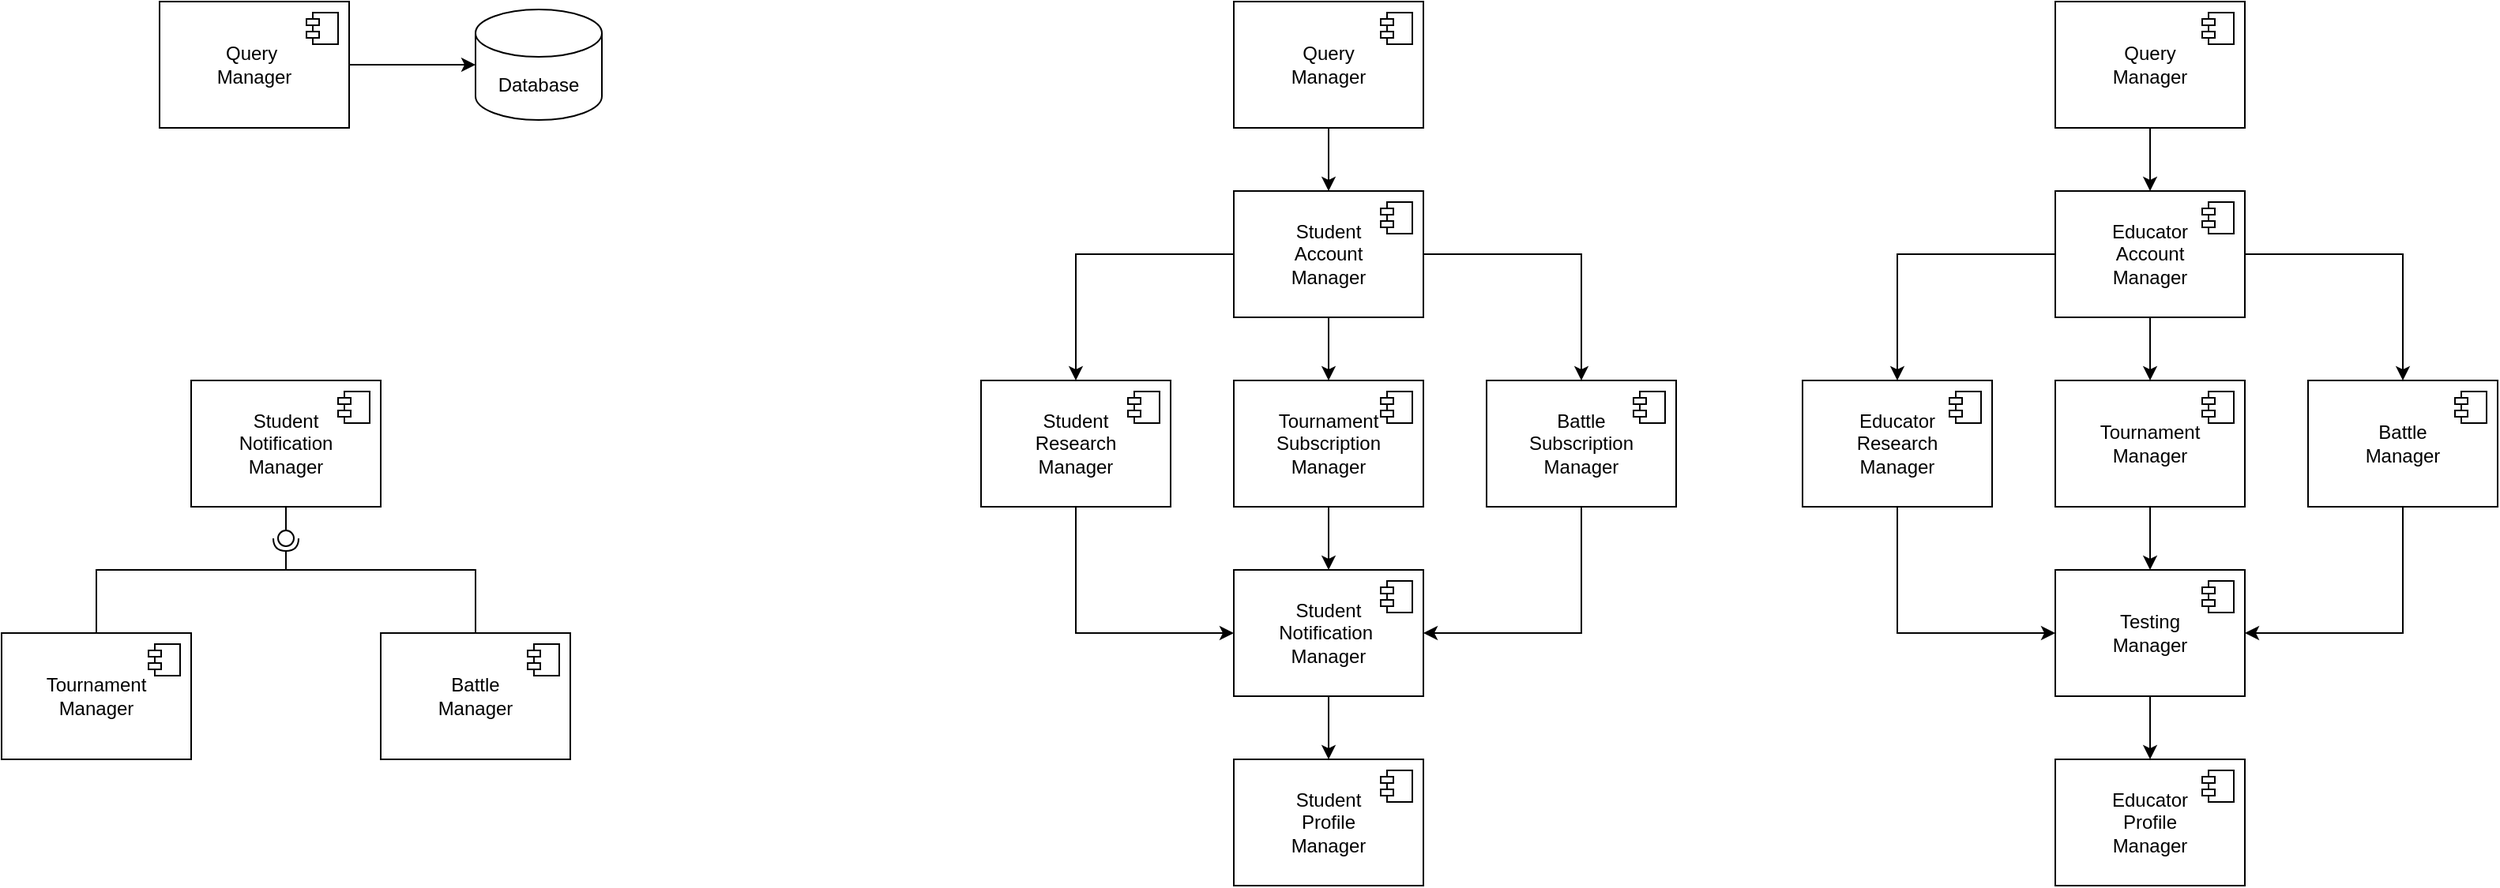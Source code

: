 <mxfile version="22.1.16" type="google">
  <diagram name="Pagina-1" id="n-vO3Ae3eCPfrCR23OxM">
    <mxGraphModel grid="1" page="1" gridSize="10" guides="1" tooltips="1" connect="1" arrows="1" fold="1" pageScale="1" pageWidth="827" pageHeight="1169" math="0" shadow="0">
      <root>
        <mxCell id="0" />
        <mxCell id="1" parent="0" />
        <mxCell id="5xdIUq3ieWsO7sfD45hv-2" value="Query&amp;nbsp;&lt;br&gt;Manager" style="html=1;dropTarget=0;whiteSpace=wrap;" vertex="1" parent="1">
          <mxGeometry x="320" y="320" width="120" height="80" as="geometry" />
        </mxCell>
        <mxCell id="5xdIUq3ieWsO7sfD45hv-3" value="" style="shape=module;jettyWidth=8;jettyHeight=4;" vertex="1" parent="5xdIUq3ieWsO7sfD45hv-2">
          <mxGeometry x="1" width="20" height="20" relative="1" as="geometry">
            <mxPoint x="-27" y="7" as="offset" />
          </mxGeometry>
        </mxCell>
        <mxCell id="5xdIUq3ieWsO7sfD45hv-4" value="Database" style="shape=cylinder3;whiteSpace=wrap;html=1;boundedLbl=1;backgroundOutline=1;size=15;" vertex="1" parent="1">
          <mxGeometry x="520" y="325" width="80" height="70" as="geometry" />
        </mxCell>
        <mxCell id="5xdIUq3ieWsO7sfD45hv-5" style="edgeStyle=orthogonalEdgeStyle;rounded=0;orthogonalLoop=1;jettySize=auto;html=1;entryX=0;entryY=0.5;entryDx=0;entryDy=0;entryPerimeter=0;" edge="1" parent="1" source="5xdIUq3ieWsO7sfD45hv-2" target="5xdIUq3ieWsO7sfD45hv-4">
          <mxGeometry relative="1" as="geometry" />
        </mxCell>
        <mxCell id="5xdIUq3ieWsO7sfD45hv-6" value="Student&lt;br&gt;Notification&lt;br&gt;Manager" style="html=1;dropTarget=0;whiteSpace=wrap;" vertex="1" parent="1">
          <mxGeometry x="340" y="560" width="120" height="80" as="geometry" />
        </mxCell>
        <mxCell id="5xdIUq3ieWsO7sfD45hv-7" value="" style="shape=module;jettyWidth=8;jettyHeight=4;" vertex="1" parent="5xdIUq3ieWsO7sfD45hv-6">
          <mxGeometry x="1" width="20" height="20" relative="1" as="geometry">
            <mxPoint x="-27" y="7" as="offset" />
          </mxGeometry>
        </mxCell>
        <mxCell id="5xdIUq3ieWsO7sfD45hv-8" value="" style="rounded=0;orthogonalLoop=1;jettySize=auto;html=1;endArrow=halfCircle;endFill=0;endSize=6;strokeWidth=1;sketch=0;" edge="1" parent="1">
          <mxGeometry relative="1" as="geometry">
            <mxPoint x="520" y="720" as="sourcePoint" />
            <mxPoint x="400" y="660" as="targetPoint" />
            <Array as="points">
              <mxPoint x="520" y="680" />
              <mxPoint x="400" y="680" />
            </Array>
          </mxGeometry>
        </mxCell>
        <mxCell id="5xdIUq3ieWsO7sfD45hv-9" value="" style="rounded=0;orthogonalLoop=1;jettySize=auto;html=1;endArrow=oval;endFill=0;sketch=0;sourcePerimeterSpacing=0;targetPerimeterSpacing=0;endSize=10;exitX=0.5;exitY=1;exitDx=0;exitDy=0;" edge="1" parent="1" source="5xdIUq3ieWsO7sfD45hv-6">
          <mxGeometry relative="1" as="geometry">
            <mxPoint x="670" y="605" as="sourcePoint" />
            <mxPoint x="400" y="660" as="targetPoint" />
          </mxGeometry>
        </mxCell>
        <mxCell id="5xdIUq3ieWsO7sfD45hv-10" value="" style="ellipse;whiteSpace=wrap;html=1;align=center;aspect=fixed;fillColor=none;strokeColor=none;resizable=0;perimeter=centerPerimeter;rotatable=0;allowArrows=0;points=[];outlineConnect=1;" vertex="1" parent="1">
          <mxGeometry x="685" y="600" width="10" height="10" as="geometry" />
        </mxCell>
        <mxCell id="5xdIUq3ieWsO7sfD45hv-11" value="Battle&lt;br&gt;Manager" style="html=1;dropTarget=0;whiteSpace=wrap;" vertex="1" parent="1">
          <mxGeometry x="460" y="720" width="120" height="80" as="geometry" />
        </mxCell>
        <mxCell id="5xdIUq3ieWsO7sfD45hv-12" value="" style="shape=module;jettyWidth=8;jettyHeight=4;" vertex="1" parent="5xdIUq3ieWsO7sfD45hv-11">
          <mxGeometry x="1" width="20" height="20" relative="1" as="geometry">
            <mxPoint x="-27" y="7" as="offset" />
          </mxGeometry>
        </mxCell>
        <mxCell id="5xdIUq3ieWsO7sfD45hv-13" value="Tournament&lt;br&gt;Manager" style="html=1;dropTarget=0;whiteSpace=wrap;" vertex="1" parent="1">
          <mxGeometry x="220" y="720" width="120" height="80" as="geometry" />
        </mxCell>
        <mxCell id="5xdIUq3ieWsO7sfD45hv-14" value="" style="shape=module;jettyWidth=8;jettyHeight=4;" vertex="1" parent="5xdIUq3ieWsO7sfD45hv-13">
          <mxGeometry x="1" width="20" height="20" relative="1" as="geometry">
            <mxPoint x="-27" y="7" as="offset" />
          </mxGeometry>
        </mxCell>
        <mxCell id="5xdIUq3ieWsO7sfD45hv-15" value="" style="endArrow=none;html=1;rounded=0;exitX=0.5;exitY=0;exitDx=0;exitDy=0;" edge="1" parent="1" source="5xdIUq3ieWsO7sfD45hv-13">
          <mxGeometry width="50" height="50" relative="1" as="geometry">
            <mxPoint x="350" y="730" as="sourcePoint" />
            <mxPoint x="400" y="680" as="targetPoint" />
            <Array as="points">
              <mxPoint x="280" y="680" />
            </Array>
          </mxGeometry>
        </mxCell>
        <mxCell id="5xdIUq3ieWsO7sfD45hv-89" style="edgeStyle=orthogonalEdgeStyle;rounded=0;orthogonalLoop=1;jettySize=auto;html=1;entryX=1;entryY=0.5;entryDx=0;entryDy=0;" edge="1" parent="1" source="5xdIUq3ieWsO7sfD45hv-17" target="5xdIUq3ieWsO7sfD45hv-21">
          <mxGeometry relative="1" as="geometry">
            <Array as="points">
              <mxPoint x="1220" y="720" />
            </Array>
          </mxGeometry>
        </mxCell>
        <mxCell id="5xdIUq3ieWsO7sfD45hv-17" value="Battle &lt;br&gt;Subscription &lt;br&gt;Manager" style="html=1;dropTarget=0;whiteSpace=wrap;" vertex="1" parent="1">
          <mxGeometry x="1160" y="560" width="120" height="80" as="geometry" />
        </mxCell>
        <mxCell id="5xdIUq3ieWsO7sfD45hv-18" value="" style="shape=module;jettyWidth=8;jettyHeight=4;" vertex="1" parent="5xdIUq3ieWsO7sfD45hv-17">
          <mxGeometry x="1" width="20" height="20" relative="1" as="geometry">
            <mxPoint x="-27" y="7" as="offset" />
          </mxGeometry>
        </mxCell>
        <mxCell id="5xdIUq3ieWsO7sfD45hv-88" style="edgeStyle=orthogonalEdgeStyle;rounded=0;orthogonalLoop=1;jettySize=auto;html=1;" edge="1" parent="1" source="5xdIUq3ieWsO7sfD45hv-19">
          <mxGeometry relative="1" as="geometry">
            <mxPoint x="1060" y="680" as="targetPoint" />
          </mxGeometry>
        </mxCell>
        <mxCell id="5xdIUq3ieWsO7sfD45hv-19" value="Tournament Subscription&lt;br&gt;Manager" style="html=1;dropTarget=0;whiteSpace=wrap;" vertex="1" parent="1">
          <mxGeometry x="1000" y="560" width="120" height="80" as="geometry" />
        </mxCell>
        <mxCell id="5xdIUq3ieWsO7sfD45hv-20" value="" style="shape=module;jettyWidth=8;jettyHeight=4;" vertex="1" parent="5xdIUq3ieWsO7sfD45hv-19">
          <mxGeometry x="1" width="20" height="20" relative="1" as="geometry">
            <mxPoint x="-27" y="7" as="offset" />
          </mxGeometry>
        </mxCell>
        <mxCell id="5xdIUq3ieWsO7sfD45hv-87" style="edgeStyle=orthogonalEdgeStyle;rounded=0;orthogonalLoop=1;jettySize=auto;html=1;entryX=0;entryY=0.5;entryDx=0;entryDy=0;exitX=0.5;exitY=1;exitDx=0;exitDy=0;" edge="1" parent="1" source="5xdIUq3ieWsO7sfD45hv-25" target="5xdIUq3ieWsO7sfD45hv-21">
          <mxGeometry relative="1" as="geometry">
            <mxPoint x="890" y="770" as="sourcePoint" />
            <mxPoint x="940" y="660" as="targetPoint" />
            <Array as="points">
              <mxPoint x="900" y="720" />
            </Array>
          </mxGeometry>
        </mxCell>
        <mxCell id="1P9zWjVhm4dZo4IAjXEO-3" style="edgeStyle=orthogonalEdgeStyle;rounded=0;orthogonalLoop=1;jettySize=auto;html=1;entryX=0.5;entryY=0;entryDx=0;entryDy=0;exitX=0.5;exitY=1;exitDx=0;exitDy=0;" edge="1" parent="1" source="5xdIUq3ieWsO7sfD45hv-21" target="1P9zWjVhm4dZo4IAjXEO-1">
          <mxGeometry relative="1" as="geometry">
            <Array as="points">
              <mxPoint x="1060" y="770" />
              <mxPoint x="1060" y="770" />
            </Array>
          </mxGeometry>
        </mxCell>
        <mxCell id="5xdIUq3ieWsO7sfD45hv-21" value="Student&lt;br style=&quot;border-color: var(--border-color);&quot;&gt;Notification&amp;nbsp;&lt;br style=&quot;border-color: var(--border-color);&quot;&gt;Manager" style="html=1;dropTarget=0;whiteSpace=wrap;" vertex="1" parent="1">
          <mxGeometry x="1000" y="680" width="120" height="80" as="geometry" />
        </mxCell>
        <mxCell id="5xdIUq3ieWsO7sfD45hv-22" value="" style="shape=module;jettyWidth=8;jettyHeight=4;" vertex="1" parent="5xdIUq3ieWsO7sfD45hv-21">
          <mxGeometry x="1" width="20" height="20" relative="1" as="geometry">
            <mxPoint x="-27" y="7" as="offset" />
          </mxGeometry>
        </mxCell>
        <mxCell id="5xdIUq3ieWsO7sfD45hv-84" style="edgeStyle=orthogonalEdgeStyle;rounded=0;orthogonalLoop=1;jettySize=auto;html=1;entryX=0.5;entryY=0;entryDx=0;entryDy=0;" edge="1" parent="1" source="5xdIUq3ieWsO7sfD45hv-23" target="5xdIUq3ieWsO7sfD45hv-17">
          <mxGeometry relative="1" as="geometry" />
        </mxCell>
        <mxCell id="5xdIUq3ieWsO7sfD45hv-85" style="edgeStyle=orthogonalEdgeStyle;rounded=0;orthogonalLoop=1;jettySize=auto;html=1;entryX=0.5;entryY=0;entryDx=0;entryDy=0;" edge="1" parent="1" source="5xdIUq3ieWsO7sfD45hv-23" target="5xdIUq3ieWsO7sfD45hv-19">
          <mxGeometry relative="1" as="geometry" />
        </mxCell>
        <mxCell id="5xdIUq3ieWsO7sfD45hv-86" style="edgeStyle=orthogonalEdgeStyle;rounded=0;orthogonalLoop=1;jettySize=auto;html=1;entryX=0.5;entryY=0;entryDx=0;entryDy=0;exitX=0;exitY=0.5;exitDx=0;exitDy=0;" edge="1" parent="1" source="5xdIUq3ieWsO7sfD45hv-23" target="5xdIUq3ieWsO7sfD45hv-25">
          <mxGeometry relative="1" as="geometry" />
        </mxCell>
        <mxCell id="5xdIUq3ieWsO7sfD45hv-23" value="Student&lt;br&gt;Account &lt;br&gt;Manager" style="html=1;dropTarget=0;whiteSpace=wrap;" vertex="1" parent="1">
          <mxGeometry x="1000" y="440" width="120" height="80" as="geometry" />
        </mxCell>
        <mxCell id="5xdIUq3ieWsO7sfD45hv-24" value="" style="shape=module;jettyWidth=8;jettyHeight=4;" vertex="1" parent="5xdIUq3ieWsO7sfD45hv-23">
          <mxGeometry x="1" width="20" height="20" relative="1" as="geometry">
            <mxPoint x="-27" y="7" as="offset" />
          </mxGeometry>
        </mxCell>
        <mxCell id="5xdIUq3ieWsO7sfD45hv-25" value="Student&lt;br&gt;Research &lt;br&gt;Manager" style="html=1;dropTarget=0;whiteSpace=wrap;" vertex="1" parent="1">
          <mxGeometry x="840" y="560" width="120" height="80" as="geometry" />
        </mxCell>
        <mxCell id="5xdIUq3ieWsO7sfD45hv-26" value="" style="shape=module;jettyWidth=8;jettyHeight=4;" vertex="1" parent="5xdIUq3ieWsO7sfD45hv-25">
          <mxGeometry x="1" width="20" height="20" relative="1" as="geometry">
            <mxPoint x="-27" y="7" as="offset" />
          </mxGeometry>
        </mxCell>
        <mxCell id="5xdIUq3ieWsO7sfD45hv-82" style="edgeStyle=orthogonalEdgeStyle;rounded=0;orthogonalLoop=1;jettySize=auto;html=1;entryX=0.5;entryY=0;entryDx=0;entryDy=0;" edge="1" parent="1" source="5xdIUq3ieWsO7sfD45hv-42">
          <mxGeometry relative="1" as="geometry">
            <mxPoint x="1060" y="440" as="targetPoint" />
          </mxGeometry>
        </mxCell>
        <mxCell id="5xdIUq3ieWsO7sfD45hv-42" value="Query &lt;br&gt;Manager" style="html=1;dropTarget=0;whiteSpace=wrap;" vertex="1" parent="1">
          <mxGeometry x="1000" y="320" width="120" height="80" as="geometry" />
        </mxCell>
        <mxCell id="5xdIUq3ieWsO7sfD45hv-43" value="" style="shape=module;jettyWidth=8;jettyHeight=4;" vertex="1" parent="5xdIUq3ieWsO7sfD45hv-42">
          <mxGeometry x="1" width="20" height="20" relative="1" as="geometry">
            <mxPoint x="-27" y="7" as="offset" />
          </mxGeometry>
        </mxCell>
        <mxCell id="5xdIUq3ieWsO7sfD45hv-90" style="edgeStyle=orthogonalEdgeStyle;rounded=0;orthogonalLoop=1;jettySize=auto;html=1;entryX=1;entryY=0.5;entryDx=0;entryDy=0;" edge="1" parent="1" source="5xdIUq3ieWsO7sfD45hv-91" target="1P9zWjVhm4dZo4IAjXEO-11">
          <mxGeometry relative="1" as="geometry">
            <Array as="points">
              <mxPoint x="1740" y="720" />
            </Array>
          </mxGeometry>
        </mxCell>
        <mxCell id="5xdIUq3ieWsO7sfD45hv-91" value="Battle&lt;br&gt;Manager" style="html=1;dropTarget=0;whiteSpace=wrap;" vertex="1" parent="1">
          <mxGeometry x="1680" y="560" width="120" height="80" as="geometry" />
        </mxCell>
        <mxCell id="5xdIUq3ieWsO7sfD45hv-92" value="" style="shape=module;jettyWidth=8;jettyHeight=4;" vertex="1" parent="5xdIUq3ieWsO7sfD45hv-91">
          <mxGeometry x="1" width="20" height="20" relative="1" as="geometry">
            <mxPoint x="-27" y="7" as="offset" />
          </mxGeometry>
        </mxCell>
        <mxCell id="5xdIUq3ieWsO7sfD45hv-93" style="edgeStyle=orthogonalEdgeStyle;rounded=0;orthogonalLoop=1;jettySize=auto;html=1;" edge="1" parent="1" source="5xdIUq3ieWsO7sfD45hv-94">
          <mxGeometry relative="1" as="geometry">
            <mxPoint x="1580" y="680" as="targetPoint" />
          </mxGeometry>
        </mxCell>
        <mxCell id="5xdIUq3ieWsO7sfD45hv-94" value="Tournament&lt;br&gt;Manager" style="html=1;dropTarget=0;whiteSpace=wrap;" vertex="1" parent="1">
          <mxGeometry x="1520" y="560" width="120" height="80" as="geometry" />
        </mxCell>
        <mxCell id="5xdIUq3ieWsO7sfD45hv-95" value="" style="shape=module;jettyWidth=8;jettyHeight=4;" vertex="1" parent="5xdIUq3ieWsO7sfD45hv-94">
          <mxGeometry x="1" width="20" height="20" relative="1" as="geometry">
            <mxPoint x="-27" y="7" as="offset" />
          </mxGeometry>
        </mxCell>
        <mxCell id="5xdIUq3ieWsO7sfD45hv-96" style="edgeStyle=orthogonalEdgeStyle;rounded=0;orthogonalLoop=1;jettySize=auto;html=1;entryX=0;entryY=0.5;entryDx=0;entryDy=0;exitX=0.5;exitY=1;exitDx=0;exitDy=0;" edge="1" parent="1" source="5xdIUq3ieWsO7sfD45hv-104" target="1P9zWjVhm4dZo4IAjXEO-11">
          <mxGeometry relative="1" as="geometry">
            <mxPoint x="1410" y="770" as="sourcePoint" />
            <mxPoint x="1460" y="660" as="targetPoint" />
            <Array as="points">
              <mxPoint x="1420" y="720" />
            </Array>
          </mxGeometry>
        </mxCell>
        <mxCell id="5xdIUq3ieWsO7sfD45hv-97" value="Educator&lt;br&gt;Profile&lt;br&gt;Manager" style="html=1;dropTarget=0;whiteSpace=wrap;" vertex="1" parent="1">
          <mxGeometry x="1520" y="800" width="120" height="80" as="geometry" />
        </mxCell>
        <mxCell id="5xdIUq3ieWsO7sfD45hv-98" value="" style="shape=module;jettyWidth=8;jettyHeight=4;" vertex="1" parent="5xdIUq3ieWsO7sfD45hv-97">
          <mxGeometry x="1" width="20" height="20" relative="1" as="geometry">
            <mxPoint x="-27" y="7" as="offset" />
          </mxGeometry>
        </mxCell>
        <mxCell id="5xdIUq3ieWsO7sfD45hv-99" style="edgeStyle=orthogonalEdgeStyle;rounded=0;orthogonalLoop=1;jettySize=auto;html=1;entryX=0.5;entryY=0;entryDx=0;entryDy=0;" edge="1" parent="1" source="5xdIUq3ieWsO7sfD45hv-102" target="5xdIUq3ieWsO7sfD45hv-91">
          <mxGeometry relative="1" as="geometry" />
        </mxCell>
        <mxCell id="5xdIUq3ieWsO7sfD45hv-100" style="edgeStyle=orthogonalEdgeStyle;rounded=0;orthogonalLoop=1;jettySize=auto;html=1;entryX=0.5;entryY=0;entryDx=0;entryDy=0;" edge="1" parent="1" source="5xdIUq3ieWsO7sfD45hv-102" target="5xdIUq3ieWsO7sfD45hv-94">
          <mxGeometry relative="1" as="geometry" />
        </mxCell>
        <mxCell id="5xdIUq3ieWsO7sfD45hv-101" style="edgeStyle=orthogonalEdgeStyle;rounded=0;orthogonalLoop=1;jettySize=auto;html=1;entryX=0.5;entryY=0;entryDx=0;entryDy=0;exitX=0;exitY=0.5;exitDx=0;exitDy=0;" edge="1" parent="1" source="5xdIUq3ieWsO7sfD45hv-102" target="5xdIUq3ieWsO7sfD45hv-104">
          <mxGeometry relative="1" as="geometry" />
        </mxCell>
        <mxCell id="5xdIUq3ieWsO7sfD45hv-102" value="Educator&lt;br&gt;Account &lt;br&gt;Manager" style="html=1;dropTarget=0;whiteSpace=wrap;" vertex="1" parent="1">
          <mxGeometry x="1520" y="440" width="120" height="80" as="geometry" />
        </mxCell>
        <mxCell id="5xdIUq3ieWsO7sfD45hv-103" value="" style="shape=module;jettyWidth=8;jettyHeight=4;" vertex="1" parent="5xdIUq3ieWsO7sfD45hv-102">
          <mxGeometry x="1" width="20" height="20" relative="1" as="geometry">
            <mxPoint x="-27" y="7" as="offset" />
          </mxGeometry>
        </mxCell>
        <mxCell id="5xdIUq3ieWsO7sfD45hv-104" value="Educator&lt;br&gt;Research &lt;br&gt;Manager" style="html=1;dropTarget=0;whiteSpace=wrap;" vertex="1" parent="1">
          <mxGeometry x="1360" y="560" width="120" height="80" as="geometry" />
        </mxCell>
        <mxCell id="5xdIUq3ieWsO7sfD45hv-105" value="" style="shape=module;jettyWidth=8;jettyHeight=4;" vertex="1" parent="5xdIUq3ieWsO7sfD45hv-104">
          <mxGeometry x="1" width="20" height="20" relative="1" as="geometry">
            <mxPoint x="-27" y="7" as="offset" />
          </mxGeometry>
        </mxCell>
        <mxCell id="1P9zWjVhm4dZo4IAjXEO-1" value="Student&lt;br&gt;Profile&lt;br&gt;Manager" style="html=1;dropTarget=0;whiteSpace=wrap;" vertex="1" parent="1">
          <mxGeometry x="1000" y="800" width="120" height="80" as="geometry" />
        </mxCell>
        <mxCell id="1P9zWjVhm4dZo4IAjXEO-2" value="" style="shape=module;jettyWidth=8;jettyHeight=4;" vertex="1" parent="1P9zWjVhm4dZo4IAjXEO-1">
          <mxGeometry x="1" width="20" height="20" relative="1" as="geometry">
            <mxPoint x="-27" y="7" as="offset" />
          </mxGeometry>
        </mxCell>
        <mxCell id="1P9zWjVhm4dZo4IAjXEO-8" style="edgeStyle=orthogonalEdgeStyle;rounded=0;orthogonalLoop=1;jettySize=auto;html=1;entryX=0.5;entryY=0;entryDx=0;entryDy=0;" edge="1" parent="1" source="1P9zWjVhm4dZo4IAjXEO-9">
          <mxGeometry relative="1" as="geometry">
            <mxPoint x="1580" y="440" as="targetPoint" />
          </mxGeometry>
        </mxCell>
        <mxCell id="1P9zWjVhm4dZo4IAjXEO-9" value="Query &lt;br&gt;Manager" style="html=1;dropTarget=0;whiteSpace=wrap;" vertex="1" parent="1">
          <mxGeometry x="1520" y="320" width="120" height="80" as="geometry" />
        </mxCell>
        <mxCell id="1P9zWjVhm4dZo4IAjXEO-10" value="" style="shape=module;jettyWidth=8;jettyHeight=4;" vertex="1" parent="1P9zWjVhm4dZo4IAjXEO-9">
          <mxGeometry x="1" width="20" height="20" relative="1" as="geometry">
            <mxPoint x="-27" y="7" as="offset" />
          </mxGeometry>
        </mxCell>
        <mxCell id="1P9zWjVhm4dZo4IAjXEO-13" style="edgeStyle=orthogonalEdgeStyle;rounded=0;orthogonalLoop=1;jettySize=auto;html=1;entryX=0.5;entryY=0;entryDx=0;entryDy=0;" edge="1" parent="1" source="1P9zWjVhm4dZo4IAjXEO-11" target="5xdIUq3ieWsO7sfD45hv-97">
          <mxGeometry relative="1" as="geometry" />
        </mxCell>
        <mxCell id="1P9zWjVhm4dZo4IAjXEO-11" value="Testing&lt;br&gt;Manager" style="html=1;dropTarget=0;whiteSpace=wrap;" vertex="1" parent="1">
          <mxGeometry x="1520" y="680" width="120" height="80" as="geometry" />
        </mxCell>
        <mxCell id="1P9zWjVhm4dZo4IAjXEO-12" value="" style="shape=module;jettyWidth=8;jettyHeight=4;" vertex="1" parent="1P9zWjVhm4dZo4IAjXEO-11">
          <mxGeometry x="1" width="20" height="20" relative="1" as="geometry">
            <mxPoint x="-27" y="7" as="offset" />
          </mxGeometry>
        </mxCell>
      </root>
    </mxGraphModel>
  </diagram>
</mxfile>
